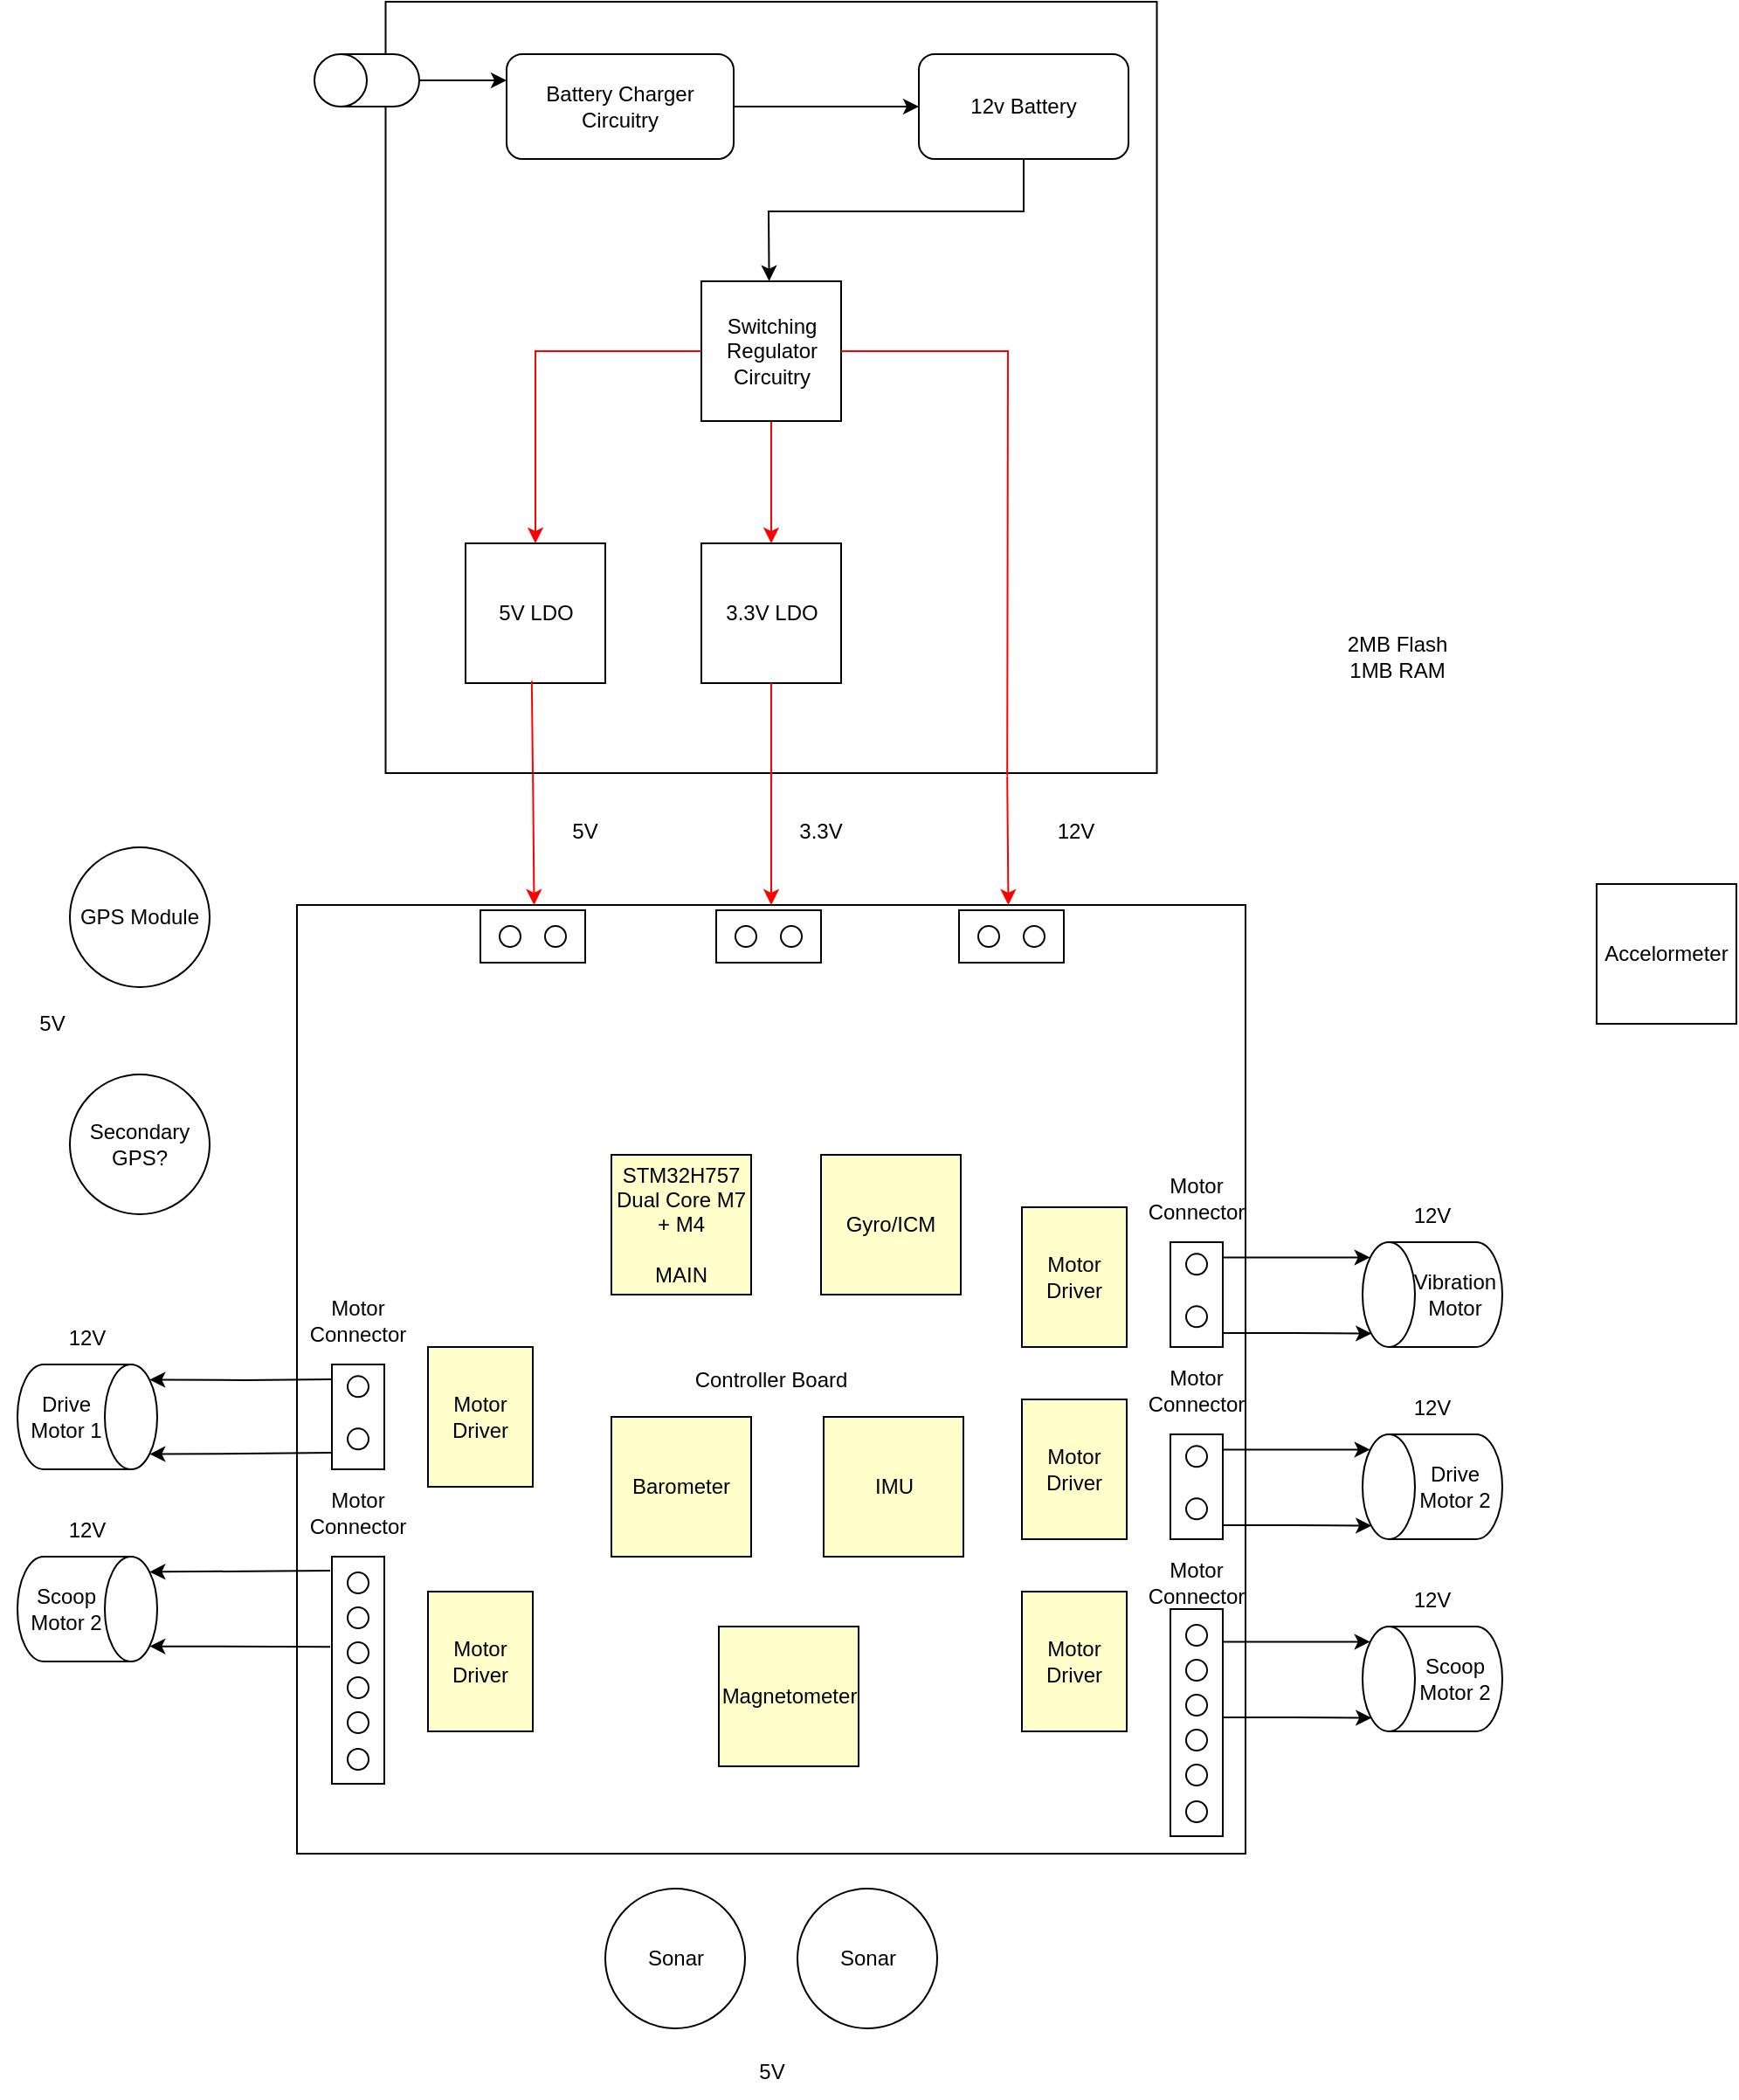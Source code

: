 <mxfile version="22.1.21" type="device">
  <diagram name="Page-1" id="EzsXnz08eHaID2x1JT_P">
    <mxGraphModel dx="4889" dy="2951" grid="1" gridSize="10" guides="1" tooltips="1" connect="1" arrows="1" fold="1" page="1" pageScale="1" pageWidth="1169" pageHeight="827" background="#ffffff" math="0" shadow="0">
      <root>
        <mxCell id="0" />
        <mxCell id="1" parent="0" />
        <mxCell id="cH2tK8lc1Vsk_2uf1F__-9" value="GPS Module&lt;br&gt;" style="ellipse;whiteSpace=wrap;html=1;aspect=fixed;" parent="1" vertex="1">
          <mxGeometry x="-290" y="414" width="80" height="80" as="geometry" />
        </mxCell>
        <mxCell id="cH2tK8lc1Vsk_2uf1F__-10" value="Secondary GPS?&lt;br&gt;" style="ellipse;whiteSpace=wrap;html=1;aspect=fixed;" parent="1" vertex="1">
          <mxGeometry x="-290" y="544" width="80" height="80" as="geometry" />
        </mxCell>
        <mxCell id="cH2tK8lc1Vsk_2uf1F__-13" value="5V&lt;br&gt;" style="text;strokeColor=none;align=center;fillColor=none;html=1;verticalAlign=middle;whiteSpace=wrap;rounded=0;" parent="1" vertex="1">
          <mxGeometry x="-330" y="500" width="60" height="30" as="geometry" />
        </mxCell>
        <mxCell id="cH2tK8lc1Vsk_2uf1F__-18" value="Sonar&lt;br&gt;" style="ellipse;whiteSpace=wrap;html=1;aspect=fixed;" parent="1" vertex="1">
          <mxGeometry x="16.5" y="1010" width="80" height="80" as="geometry" />
        </mxCell>
        <mxCell id="cH2tK8lc1Vsk_2uf1F__-19" value="Sonar&lt;br&gt;" style="ellipse;whiteSpace=wrap;html=1;aspect=fixed;" parent="1" vertex="1">
          <mxGeometry x="126.5" y="1010" width="80" height="80" as="geometry" />
        </mxCell>
        <mxCell id="cH2tK8lc1Vsk_2uf1F__-20" value="5V&lt;br&gt;" style="text;strokeColor=none;align=center;fillColor=none;html=1;verticalAlign=middle;whiteSpace=wrap;rounded=0;" parent="1" vertex="1">
          <mxGeometry x="81.5" y="1100" width="60" height="30" as="geometry" />
        </mxCell>
        <mxCell id="cH2tK8lc1Vsk_2uf1F__-21" value="PDB Board" style="whiteSpace=wrap;html=1;aspect=fixed;" parent="1" vertex="1">
          <mxGeometry x="-109.25" y="-70" width="441.5" height="441.5" as="geometry" />
        </mxCell>
        <mxCell id="cH2tK8lc1Vsk_2uf1F__-22" value="Controller Board" style="whiteSpace=wrap;html=1;aspect=fixed;" parent="1" vertex="1">
          <mxGeometry x="-160" y="447" width="543" height="543" as="geometry" />
        </mxCell>
        <mxCell id="cH2tK8lc1Vsk_2uf1F__-41" value="" style="endArrow=classic;html=1;rounded=0;exitX=0.5;exitY=1;exitDx=0;exitDy=0;entryX=0.5;entryY=0;entryDx=0;entryDy=0;strokeColor=#FF0000;" parent="1" source="cH2tK8lc1Vsk_2uf1F__-21" target="cH2tK8lc1Vsk_2uf1F__-22" edge="1">
          <mxGeometry width="50" height="50" relative="1" as="geometry">
            <mxPoint x="10" y="330" as="sourcePoint" />
            <mxPoint x="210" y="330" as="targetPoint" />
          </mxGeometry>
        </mxCell>
        <mxCell id="cH2tK8lc1Vsk_2uf1F__-42" value="" style="endArrow=classic;html=1;rounded=0;exitX=0.191;exitY=1.001;exitDx=0;exitDy=0;entryX=0.25;entryY=0;entryDx=0;entryDy=0;exitPerimeter=0;strokeColor=#FF0000;" parent="1" source="cH2tK8lc1Vsk_2uf1F__-21" target="cH2tK8lc1Vsk_2uf1F__-22" edge="1">
          <mxGeometry width="50" height="50" relative="1" as="geometry">
            <mxPoint x="-145" y="360" as="sourcePoint" />
            <mxPoint x="55" y="360" as="targetPoint" />
          </mxGeometry>
        </mxCell>
        <mxCell id="cH2tK8lc1Vsk_2uf1F__-43" value="" style="endArrow=classic;html=1;rounded=0;exitX=0.806;exitY=1.004;exitDx=0;exitDy=0;entryX=0.75;entryY=0;entryDx=0;entryDy=0;exitPerimeter=0;strokeColor=#FF0000;" parent="1" source="cH2tK8lc1Vsk_2uf1F__-21" target="cH2tK8lc1Vsk_2uf1F__-22" edge="1">
          <mxGeometry width="50" height="50" relative="1" as="geometry">
            <mxPoint x="80" y="383.82" as="sourcePoint" />
            <mxPoint x="280" y="383.82" as="targetPoint" />
          </mxGeometry>
        </mxCell>
        <mxCell id="cH2tK8lc1Vsk_2uf1F__-44" value="12V" style="text;strokeColor=none;align=center;fillColor=none;html=1;verticalAlign=middle;whiteSpace=wrap;rounded=0;" parent="1" vertex="1">
          <mxGeometry x="256" y="390" width="60" height="30" as="geometry" />
        </mxCell>
        <mxCell id="cH2tK8lc1Vsk_2uf1F__-45" value="5V" style="text;strokeColor=none;align=center;fillColor=none;html=1;verticalAlign=middle;whiteSpace=wrap;rounded=0;" parent="1" vertex="1">
          <mxGeometry x="-25" y="390" width="60" height="30" as="geometry" />
        </mxCell>
        <mxCell id="cH2tK8lc1Vsk_2uf1F__-46" value="3.3V" style="text;strokeColor=none;align=center;fillColor=none;html=1;verticalAlign=middle;whiteSpace=wrap;rounded=0;" parent="1" vertex="1">
          <mxGeometry x="110" y="390" width="60" height="30" as="geometry" />
        </mxCell>
        <mxCell id="cH2tK8lc1Vsk_2uf1F__-123" value="" style="group" parent="1" vertex="1" connectable="0">
          <mxGeometry x="50" y="600" width="480" height="380" as="geometry" />
        </mxCell>
        <mxCell id="cH2tK8lc1Vsk_2uf1F__-38" value="Motor Driver" style="rounded=0;whiteSpace=wrap;html=1;fillColor=#FFFFCC;" parent="cH2tK8lc1Vsk_2uf1F__-123" vertex="1">
          <mxGeometry x="205" y="20" width="60" height="80" as="geometry" />
        </mxCell>
        <mxCell id="cH2tK8lc1Vsk_2uf1F__-67" value="" style="group;direction=west;" parent="cH2tK8lc1Vsk_2uf1F__-123" vertex="1" connectable="0">
          <mxGeometry x="275" y="220" width="205" height="160" as="geometry" />
        </mxCell>
        <mxCell id="cH2tK8lc1Vsk_2uf1F__-68" value="Scoop Motor 2" style="shape=cylinder3;whiteSpace=wrap;html=1;boundedLbl=1;backgroundOutline=1;size=15;direction=north;" parent="cH2tK8lc1Vsk_2uf1F__-67" vertex="1">
          <mxGeometry x="125" y="40" width="80" height="60" as="geometry" />
        </mxCell>
        <mxCell id="cH2tK8lc1Vsk_2uf1F__-69" value="" style="group" parent="cH2tK8lc1Vsk_2uf1F__-67" vertex="1" connectable="0">
          <mxGeometry x="15" y="40" width="30" height="120" as="geometry" />
        </mxCell>
        <mxCell id="cH2tK8lc1Vsk_2uf1F__-70" value="" style="rounded=0;whiteSpace=wrap;html=1;" parent="cH2tK8lc1Vsk_2uf1F__-69" vertex="1">
          <mxGeometry y="-10" width="30" height="130" as="geometry" />
        </mxCell>
        <mxCell id="cH2tK8lc1Vsk_2uf1F__-71" value="" style="ellipse;whiteSpace=wrap;html=1;aspect=fixed;" parent="cH2tK8lc1Vsk_2uf1F__-69" vertex="1">
          <mxGeometry x="9" y="-0.999" width="12" height="12" as="geometry" />
        </mxCell>
        <mxCell id="cH2tK8lc1Vsk_2uf1F__-72" value="" style="ellipse;whiteSpace=wrap;html=1;aspect=fixed;" parent="cH2tK8lc1Vsk_2uf1F__-69" vertex="1">
          <mxGeometry x="9" y="39.001" width="12" height="12" as="geometry" />
        </mxCell>
        <mxCell id="cH2tK8lc1Vsk_2uf1F__-106" value="" style="ellipse;whiteSpace=wrap;html=1;aspect=fixed;" parent="cH2tK8lc1Vsk_2uf1F__-69" vertex="1">
          <mxGeometry x="9" y="19.001" width="12" height="12" as="geometry" />
        </mxCell>
        <mxCell id="cH2tK8lc1Vsk_2uf1F__-107" value="" style="ellipse;whiteSpace=wrap;html=1;aspect=fixed;" parent="cH2tK8lc1Vsk_2uf1F__-69" vertex="1">
          <mxGeometry x="9" y="79.001" width="12" height="12" as="geometry" />
        </mxCell>
        <mxCell id="cH2tK8lc1Vsk_2uf1F__-108" value="" style="ellipse;whiteSpace=wrap;html=1;aspect=fixed;" parent="cH2tK8lc1Vsk_2uf1F__-69" vertex="1">
          <mxGeometry x="9" y="59.001" width="12" height="12" as="geometry" />
        </mxCell>
        <mxCell id="cH2tK8lc1Vsk_2uf1F__-109" value="" style="ellipse;whiteSpace=wrap;html=1;aspect=fixed;" parent="cH2tK8lc1Vsk_2uf1F__-69" vertex="1">
          <mxGeometry x="9" y="100.001" width="12" height="12" as="geometry" />
        </mxCell>
        <mxCell id="cH2tK8lc1Vsk_2uf1F__-73" value="Motor Connector" style="text;strokeColor=none;align=center;fillColor=none;html=1;verticalAlign=middle;whiteSpace=wrap;rounded=0;" parent="cH2tK8lc1Vsk_2uf1F__-67" vertex="1">
          <mxGeometry width="60" height="30" as="geometry" />
        </mxCell>
        <mxCell id="cH2tK8lc1Vsk_2uf1F__-74" style="edgeStyle=orthogonalEdgeStyle;rounded=0;orthogonalLoop=1;jettySize=auto;html=1;exitX=1;exitY=0.25;exitDx=0;exitDy=0;entryX=0.855;entryY=0;entryDx=0;entryDy=4.35;entryPerimeter=0;" parent="cH2tK8lc1Vsk_2uf1F__-67" source="cH2tK8lc1Vsk_2uf1F__-70" target="cH2tK8lc1Vsk_2uf1F__-68" edge="1">
          <mxGeometry relative="1" as="geometry">
            <Array as="points">
              <mxPoint x="45" y="49" />
            </Array>
          </mxGeometry>
        </mxCell>
        <mxCell id="cH2tK8lc1Vsk_2uf1F__-75" style="edgeStyle=orthogonalEdgeStyle;rounded=0;orthogonalLoop=1;jettySize=auto;html=1;exitX=1;exitY=0.75;exitDx=0;exitDy=0;entryX=0.129;entryY=0.064;entryDx=0;entryDy=0;entryPerimeter=0;" parent="cH2tK8lc1Vsk_2uf1F__-67" source="cH2tK8lc1Vsk_2uf1F__-70" target="cH2tK8lc1Vsk_2uf1F__-68" edge="1">
          <mxGeometry relative="1" as="geometry">
            <Array as="points">
              <mxPoint x="45" y="92" />
              <mxPoint x="85" y="92" />
            </Array>
          </mxGeometry>
        </mxCell>
        <mxCell id="cH2tK8lc1Vsk_2uf1F__-87" value="12V" style="text;strokeColor=none;align=center;fillColor=none;html=1;verticalAlign=middle;whiteSpace=wrap;rounded=0;" parent="cH2tK8lc1Vsk_2uf1F__-67" vertex="1">
          <mxGeometry x="135" y="10" width="60" height="30" as="geometry" />
        </mxCell>
        <mxCell id="cH2tK8lc1Vsk_2uf1F__-76" value="" style="group" parent="cH2tK8lc1Vsk_2uf1F__-123" vertex="1" connectable="0">
          <mxGeometry x="275" width="205" height="100" as="geometry" />
        </mxCell>
        <mxCell id="cH2tK8lc1Vsk_2uf1F__-77" value="Vibration Motor&lt;br&gt;" style="shape=cylinder3;whiteSpace=wrap;html=1;boundedLbl=1;backgroundOutline=1;size=15;direction=north;" parent="cH2tK8lc1Vsk_2uf1F__-76" vertex="1">
          <mxGeometry x="125" y="40" width="80" height="60" as="geometry" />
        </mxCell>
        <mxCell id="cH2tK8lc1Vsk_2uf1F__-78" value="" style="group;fillColor=#FFFFCC;" parent="cH2tK8lc1Vsk_2uf1F__-76" vertex="1" connectable="0">
          <mxGeometry x="15" y="40" width="30" height="60" as="geometry" />
        </mxCell>
        <mxCell id="cH2tK8lc1Vsk_2uf1F__-79" value="" style="rounded=0;whiteSpace=wrap;html=1;" parent="cH2tK8lc1Vsk_2uf1F__-78" vertex="1">
          <mxGeometry width="30" height="60" as="geometry" />
        </mxCell>
        <mxCell id="cH2tK8lc1Vsk_2uf1F__-80" value="" style="ellipse;whiteSpace=wrap;html=1;aspect=fixed;" parent="cH2tK8lc1Vsk_2uf1F__-78" vertex="1">
          <mxGeometry x="9" y="6.667" width="12" height="12" as="geometry" />
        </mxCell>
        <mxCell id="cH2tK8lc1Vsk_2uf1F__-81" value="" style="ellipse;whiteSpace=wrap;html=1;aspect=fixed;" parent="cH2tK8lc1Vsk_2uf1F__-78" vertex="1">
          <mxGeometry x="9" y="36.667" width="12" height="12" as="geometry" />
        </mxCell>
        <mxCell id="cH2tK8lc1Vsk_2uf1F__-82" value="Motor Connector" style="text;strokeColor=none;align=center;fillColor=none;html=1;verticalAlign=middle;whiteSpace=wrap;rounded=0;" parent="cH2tK8lc1Vsk_2uf1F__-76" vertex="1">
          <mxGeometry width="60" height="30" as="geometry" />
        </mxCell>
        <mxCell id="cH2tK8lc1Vsk_2uf1F__-83" style="edgeStyle=orthogonalEdgeStyle;rounded=0;orthogonalLoop=1;jettySize=auto;html=1;exitX=1;exitY=0.25;exitDx=0;exitDy=0;entryX=0.855;entryY=0;entryDx=0;entryDy=4.35;entryPerimeter=0;" parent="cH2tK8lc1Vsk_2uf1F__-76" source="cH2tK8lc1Vsk_2uf1F__-79" target="cH2tK8lc1Vsk_2uf1F__-77" edge="1">
          <mxGeometry relative="1" as="geometry">
            <Array as="points">
              <mxPoint x="45" y="49" />
            </Array>
          </mxGeometry>
        </mxCell>
        <mxCell id="cH2tK8lc1Vsk_2uf1F__-84" style="edgeStyle=orthogonalEdgeStyle;rounded=0;orthogonalLoop=1;jettySize=auto;html=1;exitX=1;exitY=0.75;exitDx=0;exitDy=0;entryX=0.129;entryY=0.064;entryDx=0;entryDy=0;entryPerimeter=0;" parent="cH2tK8lc1Vsk_2uf1F__-76" source="cH2tK8lc1Vsk_2uf1F__-79" target="cH2tK8lc1Vsk_2uf1F__-77" edge="1">
          <mxGeometry relative="1" as="geometry">
            <Array as="points">
              <mxPoint x="45" y="92" />
              <mxPoint x="85" y="92" />
            </Array>
          </mxGeometry>
        </mxCell>
        <mxCell id="cH2tK8lc1Vsk_2uf1F__-88" value="12V" style="text;strokeColor=none;align=center;fillColor=none;html=1;verticalAlign=middle;whiteSpace=wrap;rounded=0;" parent="cH2tK8lc1Vsk_2uf1F__-76" vertex="1">
          <mxGeometry x="135" y="10" width="60" height="30" as="geometry" />
        </mxCell>
        <mxCell id="cH2tK8lc1Vsk_2uf1F__-100" value="" style="group" parent="cH2tK8lc1Vsk_2uf1F__-123" vertex="1" connectable="0">
          <mxGeometry x="275" y="110" width="205" height="100" as="geometry" />
        </mxCell>
        <mxCell id="cH2tK8lc1Vsk_2uf1F__-12" value="Drive Motor 2" style="shape=cylinder3;whiteSpace=wrap;html=1;boundedLbl=1;backgroundOutline=1;size=15;direction=north;" parent="cH2tK8lc1Vsk_2uf1F__-100" vertex="1">
          <mxGeometry x="125" y="40" width="80" height="60" as="geometry" />
        </mxCell>
        <mxCell id="cH2tK8lc1Vsk_2uf1F__-14" value="12V" style="text;strokeColor=none;align=center;fillColor=none;html=1;verticalAlign=middle;whiteSpace=wrap;rounded=0;" parent="cH2tK8lc1Vsk_2uf1F__-100" vertex="1">
          <mxGeometry x="135" y="10" width="60" height="30" as="geometry" />
        </mxCell>
        <mxCell id="cH2tK8lc1Vsk_2uf1F__-33" value="" style="group" parent="cH2tK8lc1Vsk_2uf1F__-100" vertex="1" connectable="0">
          <mxGeometry x="15" y="40" width="30" height="60" as="geometry" />
        </mxCell>
        <mxCell id="cH2tK8lc1Vsk_2uf1F__-34" value="" style="rounded=0;whiteSpace=wrap;html=1;" parent="cH2tK8lc1Vsk_2uf1F__-33" vertex="1">
          <mxGeometry width="30" height="60" as="geometry" />
        </mxCell>
        <mxCell id="cH2tK8lc1Vsk_2uf1F__-35" value="" style="ellipse;whiteSpace=wrap;html=1;aspect=fixed;" parent="cH2tK8lc1Vsk_2uf1F__-33" vertex="1">
          <mxGeometry x="9" y="6.667" width="12" height="12" as="geometry" />
        </mxCell>
        <mxCell id="cH2tK8lc1Vsk_2uf1F__-36" value="" style="ellipse;whiteSpace=wrap;html=1;aspect=fixed;" parent="cH2tK8lc1Vsk_2uf1F__-33" vertex="1">
          <mxGeometry x="9" y="36.667" width="12" height="12" as="geometry" />
        </mxCell>
        <mxCell id="cH2tK8lc1Vsk_2uf1F__-37" value="Motor Connector" style="text;strokeColor=none;align=center;fillColor=none;html=1;verticalAlign=middle;whiteSpace=wrap;rounded=0;" parent="cH2tK8lc1Vsk_2uf1F__-100" vertex="1">
          <mxGeometry width="60" height="30" as="geometry" />
        </mxCell>
        <mxCell id="cH2tK8lc1Vsk_2uf1F__-48" style="edgeStyle=orthogonalEdgeStyle;rounded=0;orthogonalLoop=1;jettySize=auto;html=1;exitX=1;exitY=0.25;exitDx=0;exitDy=0;entryX=0.855;entryY=0;entryDx=0;entryDy=4.35;entryPerimeter=0;" parent="cH2tK8lc1Vsk_2uf1F__-100" source="cH2tK8lc1Vsk_2uf1F__-34" target="cH2tK8lc1Vsk_2uf1F__-12" edge="1">
          <mxGeometry relative="1" as="geometry">
            <Array as="points">
              <mxPoint x="45" y="49" />
            </Array>
          </mxGeometry>
        </mxCell>
        <mxCell id="cH2tK8lc1Vsk_2uf1F__-57" style="edgeStyle=orthogonalEdgeStyle;rounded=0;orthogonalLoop=1;jettySize=auto;html=1;exitX=1;exitY=0.75;exitDx=0;exitDy=0;entryX=0.129;entryY=0.064;entryDx=0;entryDy=0;entryPerimeter=0;" parent="cH2tK8lc1Vsk_2uf1F__-100" source="cH2tK8lc1Vsk_2uf1F__-34" target="cH2tK8lc1Vsk_2uf1F__-12" edge="1">
          <mxGeometry relative="1" as="geometry">
            <Array as="points">
              <mxPoint x="45" y="92" />
              <mxPoint x="85" y="92" />
            </Array>
          </mxGeometry>
        </mxCell>
        <mxCell id="cH2tK8lc1Vsk_2uf1F__-102" value="Motor Driver" style="rounded=0;whiteSpace=wrap;html=1;fillColor=#FFFFCC;" parent="cH2tK8lc1Vsk_2uf1F__-123" vertex="1">
          <mxGeometry x="205" y="130" width="60" height="80" as="geometry" />
        </mxCell>
        <mxCell id="cH2tK8lc1Vsk_2uf1F__-103" value="Motor Driver" style="rounded=0;whiteSpace=wrap;html=1;fillColor=#FFFFCC;" parent="cH2tK8lc1Vsk_2uf1F__-123" vertex="1">
          <mxGeometry x="205" y="240" width="60" height="80" as="geometry" />
        </mxCell>
        <mxCell id="cH2tK8lc1Vsk_2uf1F__-190" value="Gyro/ICM" style="whiteSpace=wrap;html=1;aspect=fixed;fillColor=#FFFFCC;" parent="cH2tK8lc1Vsk_2uf1F__-123" vertex="1">
          <mxGeometry x="90" y="-10" width="80" height="80" as="geometry" />
        </mxCell>
        <mxCell id="cH2tK8lc1Vsk_2uf1F__-185" value="Barometer" style="whiteSpace=wrap;html=1;aspect=fixed;fillColor=#FFFFCC;" parent="cH2tK8lc1Vsk_2uf1F__-123" vertex="1">
          <mxGeometry x="-30" y="140" width="80" height="80" as="geometry" />
        </mxCell>
        <mxCell id="cH2tK8lc1Vsk_2uf1F__-127" value="" style="group" parent="1" vertex="1" connectable="0">
          <mxGeometry x="-320" y="670" width="295" height="280" as="geometry" />
        </mxCell>
        <mxCell id="cH2tK8lc1Vsk_2uf1F__-104" value="Motor Driver" style="rounded=0;whiteSpace=wrap;html=1;fillColor=#FFFFCC;" parent="cH2tK8lc1Vsk_2uf1F__-127" vertex="1">
          <mxGeometry x="235" y="170" width="60" height="80" as="geometry" />
        </mxCell>
        <mxCell id="cH2tK8lc1Vsk_2uf1F__-124" value="" style="group" parent="cH2tK8lc1Vsk_2uf1F__-127" vertex="1" connectable="0">
          <mxGeometry width="225" height="280" as="geometry" />
        </mxCell>
        <mxCell id="cH2tK8lc1Vsk_2uf1F__-89" value="" style="group" parent="cH2tK8lc1Vsk_2uf1F__-124" vertex="1" connectable="0">
          <mxGeometry width="225" height="100" as="geometry" />
        </mxCell>
        <mxCell id="cH2tK8lc1Vsk_2uf1F__-11" value="Drive Motor 1" style="shape=cylinder3;whiteSpace=wrap;html=1;boundedLbl=1;backgroundOutline=1;size=15;direction=south;" parent="cH2tK8lc1Vsk_2uf1F__-89" vertex="1">
          <mxGeometry y="40" width="80" height="60" as="geometry" />
        </mxCell>
        <mxCell id="cH2tK8lc1Vsk_2uf1F__-30" value="" style="group" parent="cH2tK8lc1Vsk_2uf1F__-89" vertex="1" connectable="0">
          <mxGeometry x="180" y="40" width="30" height="60" as="geometry" />
        </mxCell>
        <mxCell id="cH2tK8lc1Vsk_2uf1F__-27" value="" style="rounded=0;whiteSpace=wrap;html=1;" parent="cH2tK8lc1Vsk_2uf1F__-30" vertex="1">
          <mxGeometry width="30" height="60" as="geometry" />
        </mxCell>
        <mxCell id="cH2tK8lc1Vsk_2uf1F__-28" value="" style="ellipse;whiteSpace=wrap;html=1;aspect=fixed;" parent="cH2tK8lc1Vsk_2uf1F__-30" vertex="1">
          <mxGeometry x="9" y="6.667" width="12" height="12" as="geometry" />
        </mxCell>
        <mxCell id="cH2tK8lc1Vsk_2uf1F__-29" value="" style="ellipse;whiteSpace=wrap;html=1;aspect=fixed;" parent="cH2tK8lc1Vsk_2uf1F__-30" vertex="1">
          <mxGeometry x="9" y="36.667" width="12" height="12" as="geometry" />
        </mxCell>
        <mxCell id="cH2tK8lc1Vsk_2uf1F__-53" style="edgeStyle=orthogonalEdgeStyle;rounded=0;orthogonalLoop=1;jettySize=auto;html=1;exitX=1;exitY=0.25;exitDx=0;exitDy=0;entryX=0.145;entryY=0;entryDx=0;entryDy=4.35;entryPerimeter=0;" parent="cH2tK8lc1Vsk_2uf1F__-30" target="cH2tK8lc1Vsk_2uf1F__-11" edge="1">
          <mxGeometry relative="1" as="geometry">
            <mxPoint y="8.5" as="sourcePoint" />
            <mxPoint x="-84" y="14.5" as="targetPoint" />
          </mxGeometry>
        </mxCell>
        <mxCell id="cH2tK8lc1Vsk_2uf1F__-54" style="edgeStyle=orthogonalEdgeStyle;rounded=0;orthogonalLoop=1;jettySize=auto;html=1;exitX=1;exitY=0.75;exitDx=0;exitDy=0;entryX=0.855;entryY=0;entryDx=0;entryDy=4.35;entryPerimeter=0;" parent="cH2tK8lc1Vsk_2uf1F__-30" target="cH2tK8lc1Vsk_2uf1F__-11" edge="1">
          <mxGeometry relative="1" as="geometry">
            <mxPoint y="50.5" as="sourcePoint" />
            <mxPoint x="-84" y="44.5" as="targetPoint" />
          </mxGeometry>
        </mxCell>
        <mxCell id="cH2tK8lc1Vsk_2uf1F__-32" value="Motor Connector" style="text;strokeColor=none;align=center;fillColor=none;html=1;verticalAlign=middle;whiteSpace=wrap;rounded=0;" parent="cH2tK8lc1Vsk_2uf1F__-89" vertex="1">
          <mxGeometry x="165" width="60" height="30" as="geometry" />
        </mxCell>
        <mxCell id="cH2tK8lc1Vsk_2uf1F__-86" value="12V" style="text;strokeColor=none;align=center;fillColor=none;html=1;verticalAlign=middle;whiteSpace=wrap;rounded=0;" parent="cH2tK8lc1Vsk_2uf1F__-89" vertex="1">
          <mxGeometry x="10" y="10" width="60" height="30" as="geometry" />
        </mxCell>
        <mxCell id="cH2tK8lc1Vsk_2uf1F__-122" value="" style="group" parent="cH2tK8lc1Vsk_2uf1F__-124" vertex="1" connectable="0">
          <mxGeometry y="110" width="225" height="170" as="geometry" />
        </mxCell>
        <mxCell id="cH2tK8lc1Vsk_2uf1F__-90" value="" style="group" parent="cH2tK8lc1Vsk_2uf1F__-122" vertex="1" connectable="0">
          <mxGeometry width="225" height="100" as="geometry" />
        </mxCell>
        <mxCell id="cH2tK8lc1Vsk_2uf1F__-91" value="Scoop Motor 2" style="shape=cylinder3;whiteSpace=wrap;html=1;boundedLbl=1;backgroundOutline=1;size=15;direction=south;" parent="cH2tK8lc1Vsk_2uf1F__-90" vertex="1">
          <mxGeometry y="40" width="80" height="60" as="geometry" />
        </mxCell>
        <mxCell id="cH2tK8lc1Vsk_2uf1F__-98" value="Motor Connector" style="text;strokeColor=none;align=center;fillColor=none;html=1;verticalAlign=middle;whiteSpace=wrap;rounded=0;" parent="cH2tK8lc1Vsk_2uf1F__-90" vertex="1">
          <mxGeometry x="165" width="60" height="30" as="geometry" />
        </mxCell>
        <mxCell id="cH2tK8lc1Vsk_2uf1F__-99" value="12V" style="text;strokeColor=none;align=center;fillColor=none;html=1;verticalAlign=middle;whiteSpace=wrap;rounded=0;" parent="cH2tK8lc1Vsk_2uf1F__-90" vertex="1">
          <mxGeometry x="10" y="10" width="60" height="30" as="geometry" />
        </mxCell>
        <mxCell id="cH2tK8lc1Vsk_2uf1F__-110" value="" style="group" parent="cH2tK8lc1Vsk_2uf1F__-122" vertex="1" connectable="0">
          <mxGeometry x="180" y="50" width="30" height="120" as="geometry" />
        </mxCell>
        <mxCell id="cH2tK8lc1Vsk_2uf1F__-111" value="" style="rounded=0;whiteSpace=wrap;html=1;" parent="cH2tK8lc1Vsk_2uf1F__-110" vertex="1">
          <mxGeometry y="-10" width="30" height="130" as="geometry" />
        </mxCell>
        <mxCell id="cH2tK8lc1Vsk_2uf1F__-112" value="" style="ellipse;whiteSpace=wrap;html=1;aspect=fixed;" parent="cH2tK8lc1Vsk_2uf1F__-110" vertex="1">
          <mxGeometry x="9" y="-0.999" width="12" height="12" as="geometry" />
        </mxCell>
        <mxCell id="cH2tK8lc1Vsk_2uf1F__-113" value="" style="ellipse;whiteSpace=wrap;html=1;aspect=fixed;" parent="cH2tK8lc1Vsk_2uf1F__-110" vertex="1">
          <mxGeometry x="9" y="39.001" width="12" height="12" as="geometry" />
        </mxCell>
        <mxCell id="cH2tK8lc1Vsk_2uf1F__-114" value="" style="ellipse;whiteSpace=wrap;html=1;aspect=fixed;" parent="cH2tK8lc1Vsk_2uf1F__-110" vertex="1">
          <mxGeometry x="9" y="19.001" width="12" height="12" as="geometry" />
        </mxCell>
        <mxCell id="cH2tK8lc1Vsk_2uf1F__-115" value="" style="ellipse;whiteSpace=wrap;html=1;aspect=fixed;" parent="cH2tK8lc1Vsk_2uf1F__-110" vertex="1">
          <mxGeometry x="9" y="79.001" width="12" height="12" as="geometry" />
        </mxCell>
        <mxCell id="cH2tK8lc1Vsk_2uf1F__-116" value="" style="ellipse;whiteSpace=wrap;html=1;aspect=fixed;" parent="cH2tK8lc1Vsk_2uf1F__-110" vertex="1">
          <mxGeometry x="9" y="59.001" width="12" height="12" as="geometry" />
        </mxCell>
        <mxCell id="cH2tK8lc1Vsk_2uf1F__-117" value="" style="ellipse;whiteSpace=wrap;html=1;aspect=fixed;" parent="cH2tK8lc1Vsk_2uf1F__-110" vertex="1">
          <mxGeometry x="9" y="100.001" width="12" height="12" as="geometry" />
        </mxCell>
        <mxCell id="cH2tK8lc1Vsk_2uf1F__-120" value="" style="endArrow=classic;html=1;rounded=0;exitX=-0.032;exitY=0.062;exitDx=0;exitDy=0;exitPerimeter=0;entryX=0.145;entryY=0;entryDx=0;entryDy=4.35;entryPerimeter=0;" parent="cH2tK8lc1Vsk_2uf1F__-122" source="cH2tK8lc1Vsk_2uf1F__-111" target="cH2tK8lc1Vsk_2uf1F__-91" edge="1">
          <mxGeometry width="50" height="50" relative="1" as="geometry">
            <mxPoint x="-210" y="730" as="sourcePoint" />
            <mxPoint x="-160" y="680" as="targetPoint" />
          </mxGeometry>
        </mxCell>
        <mxCell id="cH2tK8lc1Vsk_2uf1F__-121" value="" style="endArrow=classic;html=1;rounded=0;exitX=-0.032;exitY=0.397;exitDx=0;exitDy=0;exitPerimeter=0;entryX=0.855;entryY=0;entryDx=0;entryDy=4.35;entryPerimeter=0;" parent="cH2tK8lc1Vsk_2uf1F__-122" source="cH2tK8lc1Vsk_2uf1F__-111" target="cH2tK8lc1Vsk_2uf1F__-91" edge="1">
          <mxGeometry width="50" height="50" relative="1" as="geometry">
            <mxPoint x="-137" y="740" as="sourcePoint" />
            <mxPoint x="-240" y="741" as="targetPoint" />
          </mxGeometry>
        </mxCell>
        <mxCell id="cH2tK8lc1Vsk_2uf1F__-126" value="Motor Driver" style="rounded=0;whiteSpace=wrap;html=1;fillColor=#FFFFCC;" parent="cH2tK8lc1Vsk_2uf1F__-127" vertex="1">
          <mxGeometry x="235" y="30" width="60" height="80" as="geometry" />
        </mxCell>
        <mxCell id="cH2tK8lc1Vsk_2uf1F__-160" value="" style="group;direction=east;rotation=-90;" parent="1" vertex="1" connectable="0">
          <mxGeometry x="-40" y="435" width="45" height="60" as="geometry" />
        </mxCell>
        <mxCell id="cH2tK8lc1Vsk_2uf1F__-165" value="" style="group;movable=1;resizable=1;rotatable=1;deletable=1;editable=1;locked=0;connectable=1;" parent="cH2tK8lc1Vsk_2uf1F__-160" vertex="1" connectable="0">
          <mxGeometry x="-15" y="15.0" width="60" height="30.0" as="geometry" />
        </mxCell>
        <mxCell id="cH2tK8lc1Vsk_2uf1F__-167" value="" style="group;movable=0;resizable=0;rotatable=0;deletable=0;editable=0;locked=1;connectable=0;" parent="cH2tK8lc1Vsk_2uf1F__-165" vertex="1" connectable="0">
          <mxGeometry width="60" height="30.0" as="geometry" />
        </mxCell>
        <mxCell id="cH2tK8lc1Vsk_2uf1F__-161" value="" style="rounded=0;whiteSpace=wrap;html=1;rotation=-90;" parent="cH2tK8lc1Vsk_2uf1F__-167" vertex="1">
          <mxGeometry x="15" y="-15.0" width="30" height="60" as="geometry" />
        </mxCell>
        <mxCell id="cH2tK8lc1Vsk_2uf1F__-162" value="" style="ellipse;whiteSpace=wrap;html=1;aspect=fixed;rotation=-90;" parent="cH2tK8lc1Vsk_2uf1F__-167" vertex="1">
          <mxGeometry x="11" y="9.0" width="12" height="12" as="geometry" />
        </mxCell>
        <mxCell id="cH2tK8lc1Vsk_2uf1F__-163" value="" style="ellipse;whiteSpace=wrap;html=1;aspect=fixed;rotation=-90;" parent="cH2tK8lc1Vsk_2uf1F__-167" vertex="1">
          <mxGeometry x="37" y="9.0" width="12" height="12" as="geometry" />
        </mxCell>
        <mxCell id="cH2tK8lc1Vsk_2uf1F__-174" value="" style="group;movable=1;resizable=1;rotatable=1;deletable=1;editable=1;locked=0;connectable=1;" parent="1" vertex="1" connectable="0">
          <mxGeometry x="80" y="450" width="60" height="30.0" as="geometry" />
        </mxCell>
        <mxCell id="cH2tK8lc1Vsk_2uf1F__-175" value="" style="rounded=0;whiteSpace=wrap;html=1;rotation=-90;" parent="cH2tK8lc1Vsk_2uf1F__-174" vertex="1">
          <mxGeometry x="15" y="-15.0" width="30" height="60" as="geometry" />
        </mxCell>
        <mxCell id="cH2tK8lc1Vsk_2uf1F__-176" value="" style="ellipse;whiteSpace=wrap;html=1;aspect=fixed;rotation=-90;" parent="cH2tK8lc1Vsk_2uf1F__-174" vertex="1">
          <mxGeometry x="11" y="9.0" width="12" height="12" as="geometry" />
        </mxCell>
        <mxCell id="cH2tK8lc1Vsk_2uf1F__-177" value="" style="ellipse;whiteSpace=wrap;html=1;aspect=fixed;rotation=-90;" parent="cH2tK8lc1Vsk_2uf1F__-174" vertex="1">
          <mxGeometry x="37" y="9.0" width="12" height="12" as="geometry" />
        </mxCell>
        <mxCell id="cH2tK8lc1Vsk_2uf1F__-179" value="" style="rounded=0;whiteSpace=wrap;html=1;rotation=-90;" parent="1" vertex="1">
          <mxGeometry x="234" y="435" width="30" height="60" as="geometry" />
        </mxCell>
        <mxCell id="cH2tK8lc1Vsk_2uf1F__-180" value="" style="ellipse;whiteSpace=wrap;html=1;aspect=fixed;rotation=-90;" parent="1" vertex="1">
          <mxGeometry x="230" y="459" width="12" height="12" as="geometry" />
        </mxCell>
        <mxCell id="cH2tK8lc1Vsk_2uf1F__-181" value="" style="ellipse;whiteSpace=wrap;html=1;aspect=fixed;rotation=-90;" parent="1" vertex="1">
          <mxGeometry x="256" y="459" width="12" height="12" as="geometry" />
        </mxCell>
        <mxCell id="h4G3fF44zBJ6bHaas5NB-4" style="edgeStyle=orthogonalEdgeStyle;rounded=0;orthogonalLoop=1;jettySize=auto;html=1;exitX=0.5;exitY=1;exitDx=0;exitDy=0;entryX=0.5;entryY=0;entryDx=0;entryDy=0;strokeColor=#FF0000;" parent="1" source="cH2tK8lc1Vsk_2uf1F__-182" target="cH2tK8lc1Vsk_2uf1F__-183" edge="1">
          <mxGeometry relative="1" as="geometry">
            <Array as="points">
              <mxPoint x="112" y="170" />
              <mxPoint x="112" y="160" />
              <mxPoint x="112" y="160" />
            </Array>
          </mxGeometry>
        </mxCell>
        <mxCell id="cH2tK8lc1Vsk_2uf1F__-182" value="Switching Regulator Circuitry" style="whiteSpace=wrap;html=1;aspect=fixed;" parent="1" vertex="1">
          <mxGeometry x="71.5" y="90" width="80" height="80" as="geometry" />
        </mxCell>
        <mxCell id="cH2tK8lc1Vsk_2uf1F__-183" value="3.3V LDO" style="whiteSpace=wrap;html=1;aspect=fixed;" parent="1" vertex="1">
          <mxGeometry x="71.5" y="240" width="80" height="80" as="geometry" />
        </mxCell>
        <mxCell id="cH2tK8lc1Vsk_2uf1F__-184" value="5V LDO" style="whiteSpace=wrap;html=1;aspect=fixed;" parent="1" vertex="1">
          <mxGeometry x="-63.5" y="240" width="80" height="80" as="geometry" />
        </mxCell>
        <mxCell id="cH2tK8lc1Vsk_2uf1F__-186" value="IMU" style="whiteSpace=wrap;html=1;aspect=fixed;fillColor=#FFFFCC;" parent="1" vertex="1">
          <mxGeometry x="141.5" y="740" width="80" height="80" as="geometry" />
        </mxCell>
        <mxCell id="cH2tK8lc1Vsk_2uf1F__-187" value="STM32H757 Dual Core M7 + M4&lt;br&gt;&lt;br&gt;MAIN" style="whiteSpace=wrap;html=1;aspect=fixed;fillColor=#FFFFCC;" parent="1" vertex="1">
          <mxGeometry x="20" y="590" width="80" height="80" as="geometry" />
        </mxCell>
        <mxCell id="cH2tK8lc1Vsk_2uf1F__-189" value="Accelormeter" style="whiteSpace=wrap;html=1;aspect=fixed;" parent="1" vertex="1">
          <mxGeometry x="584" y="435" width="80" height="80" as="geometry" />
        </mxCell>
        <mxCell id="cH2tK8lc1Vsk_2uf1F__-191" value="Magnetometer" style="whiteSpace=wrap;html=1;aspect=fixed;fillColor=#FFFFCC;" parent="1" vertex="1">
          <mxGeometry x="81.5" y="860" width="80" height="80" as="geometry" />
        </mxCell>
        <mxCell id="cH2tK8lc1Vsk_2uf1F__-192" value="2MB Flash&lt;br&gt;1MB RAM" style="text;strokeColor=none;align=center;fillColor=none;html=1;verticalAlign=middle;whiteSpace=wrap;rounded=0;" parent="1" vertex="1">
          <mxGeometry x="440" y="290" width="60" height="30" as="geometry" />
        </mxCell>
        <mxCell id="h4G3fF44zBJ6bHaas5NB-1" value="" style="endArrow=classic;html=1;rounded=0;exitX=0.5;exitY=1;exitDx=0;exitDy=0;entryX=0.485;entryY=-0.002;entryDx=0;entryDy=0;entryPerimeter=0;" parent="1" source="cH2tK8lc1Vsk_2uf1F__-1" target="cH2tK8lc1Vsk_2uf1F__-182" edge="1">
          <mxGeometry width="50" height="50" relative="1" as="geometry">
            <mxPoint x="301.5" y="-230" as="sourcePoint" />
            <mxPoint x="110" y="90" as="targetPoint" />
            <Array as="points">
              <mxPoint x="256" y="50" />
              <mxPoint x="110" y="50" />
            </Array>
          </mxGeometry>
        </mxCell>
        <mxCell id="h4G3fF44zBJ6bHaas5NB-7" value="" style="endArrow=none;html=1;rounded=0;entryX=0.5;entryY=1;entryDx=0;entryDy=0;exitX=0.5;exitY=1;exitDx=0;exitDy=0;strokeColor=#FF0000;" parent="1" source="cH2tK8lc1Vsk_2uf1F__-21" target="cH2tK8lc1Vsk_2uf1F__-183" edge="1">
          <mxGeometry width="50" height="50" relative="1" as="geometry">
            <mxPoint x="270" y="330" as="sourcePoint" />
            <mxPoint x="420" y="240" as="targetPoint" />
          </mxGeometry>
        </mxCell>
        <mxCell id="h4G3fF44zBJ6bHaas5NB-9" value="" style="endArrow=none;html=1;rounded=0;entryX=1;entryY=0.5;entryDx=0;entryDy=0;exitX=0.806;exitY=1.003;exitDx=0;exitDy=0;exitPerimeter=0;strokeColor=#FF0000;" parent="1" source="cH2tK8lc1Vsk_2uf1F__-21" target="cH2tK8lc1Vsk_2uf1F__-182" edge="1">
          <mxGeometry width="50" height="50" relative="1" as="geometry">
            <mxPoint x="190" y="300" as="sourcePoint" />
            <mxPoint x="240" y="250" as="targetPoint" />
            <Array as="points">
              <mxPoint x="247" y="130" />
            </Array>
          </mxGeometry>
        </mxCell>
        <mxCell id="h4G3fF44zBJ6bHaas5NB-10" value="" style="endArrow=none;html=1;rounded=0;entryX=0.474;entryY=0.985;entryDx=0;entryDy=0;strokeColor=#FF0000;fontStyle=1;entryPerimeter=0;" parent="1" edge="1" target="cH2tK8lc1Vsk_2uf1F__-184">
          <mxGeometry width="50" height="50" relative="1" as="geometry">
            <mxPoint x="-25" y="371.5" as="sourcePoint" />
            <mxPoint x="-25.5" y="251.5" as="targetPoint" />
          </mxGeometry>
        </mxCell>
        <mxCell id="0JkEjgePy5gHjdj-CCF9-1" style="edgeStyle=orthogonalEdgeStyle;rounded=0;orthogonalLoop=1;jettySize=auto;html=1;exitX=0;exitY=0.5;exitDx=0;exitDy=0;entryX=0.5;entryY=0;entryDx=0;entryDy=0;strokeColor=#FF0000;" edge="1" parent="1" source="cH2tK8lc1Vsk_2uf1F__-182" target="cH2tK8lc1Vsk_2uf1F__-184">
          <mxGeometry relative="1" as="geometry">
            <mxPoint x="38.5" y="80" as="sourcePoint" />
            <mxPoint x="-25" y="170" as="targetPoint" />
            <Array as="points">
              <mxPoint x="-23" y="130" />
            </Array>
          </mxGeometry>
        </mxCell>
        <mxCell id="0JkEjgePy5gHjdj-CCF9-5" style="edgeStyle=orthogonalEdgeStyle;rounded=0;orthogonalLoop=1;jettySize=auto;html=1;exitX=1;exitY=0.5;exitDx=0;exitDy=0;entryX=0;entryY=0.5;entryDx=0;entryDy=0;" edge="1" parent="1" source="0JkEjgePy5gHjdj-CCF9-3" target="cH2tK8lc1Vsk_2uf1F__-1">
          <mxGeometry relative="1" as="geometry" />
        </mxCell>
        <mxCell id="0JkEjgePy5gHjdj-CCF9-3" value="Battery Charger Circuitry&lt;br&gt;" style="rounded=1;whiteSpace=wrap;html=1;fontSize=12;glass=0;strokeWidth=1;shadow=0;" vertex="1" parent="1">
          <mxGeometry x="-40" y="-40" width="130" height="60" as="geometry" />
        </mxCell>
        <mxCell id="cH2tK8lc1Vsk_2uf1F__-1" value="12v Battery" style="rounded=1;whiteSpace=wrap;html=1;" parent="1" vertex="1">
          <mxGeometry x="196" y="-40" width="120" height="60" as="geometry" />
        </mxCell>
        <mxCell id="0JkEjgePy5gHjdj-CCF9-7" style="edgeStyle=orthogonalEdgeStyle;rounded=0;orthogonalLoop=1;jettySize=auto;html=1;exitX=0.5;exitY=1;exitDx=0;exitDy=0;exitPerimeter=0;entryX=0;entryY=0.25;entryDx=0;entryDy=0;" edge="1" parent="1" source="0JkEjgePy5gHjdj-CCF9-6" target="0JkEjgePy5gHjdj-CCF9-3">
          <mxGeometry relative="1" as="geometry" />
        </mxCell>
        <mxCell id="0JkEjgePy5gHjdj-CCF9-6" value="" style="shape=cylinder3;whiteSpace=wrap;html=1;boundedLbl=1;backgroundOutline=1;size=15;direction=north;" vertex="1" parent="1">
          <mxGeometry x="-150" y="-40" width="60" height="30" as="geometry" />
        </mxCell>
      </root>
    </mxGraphModel>
  </diagram>
</mxfile>
